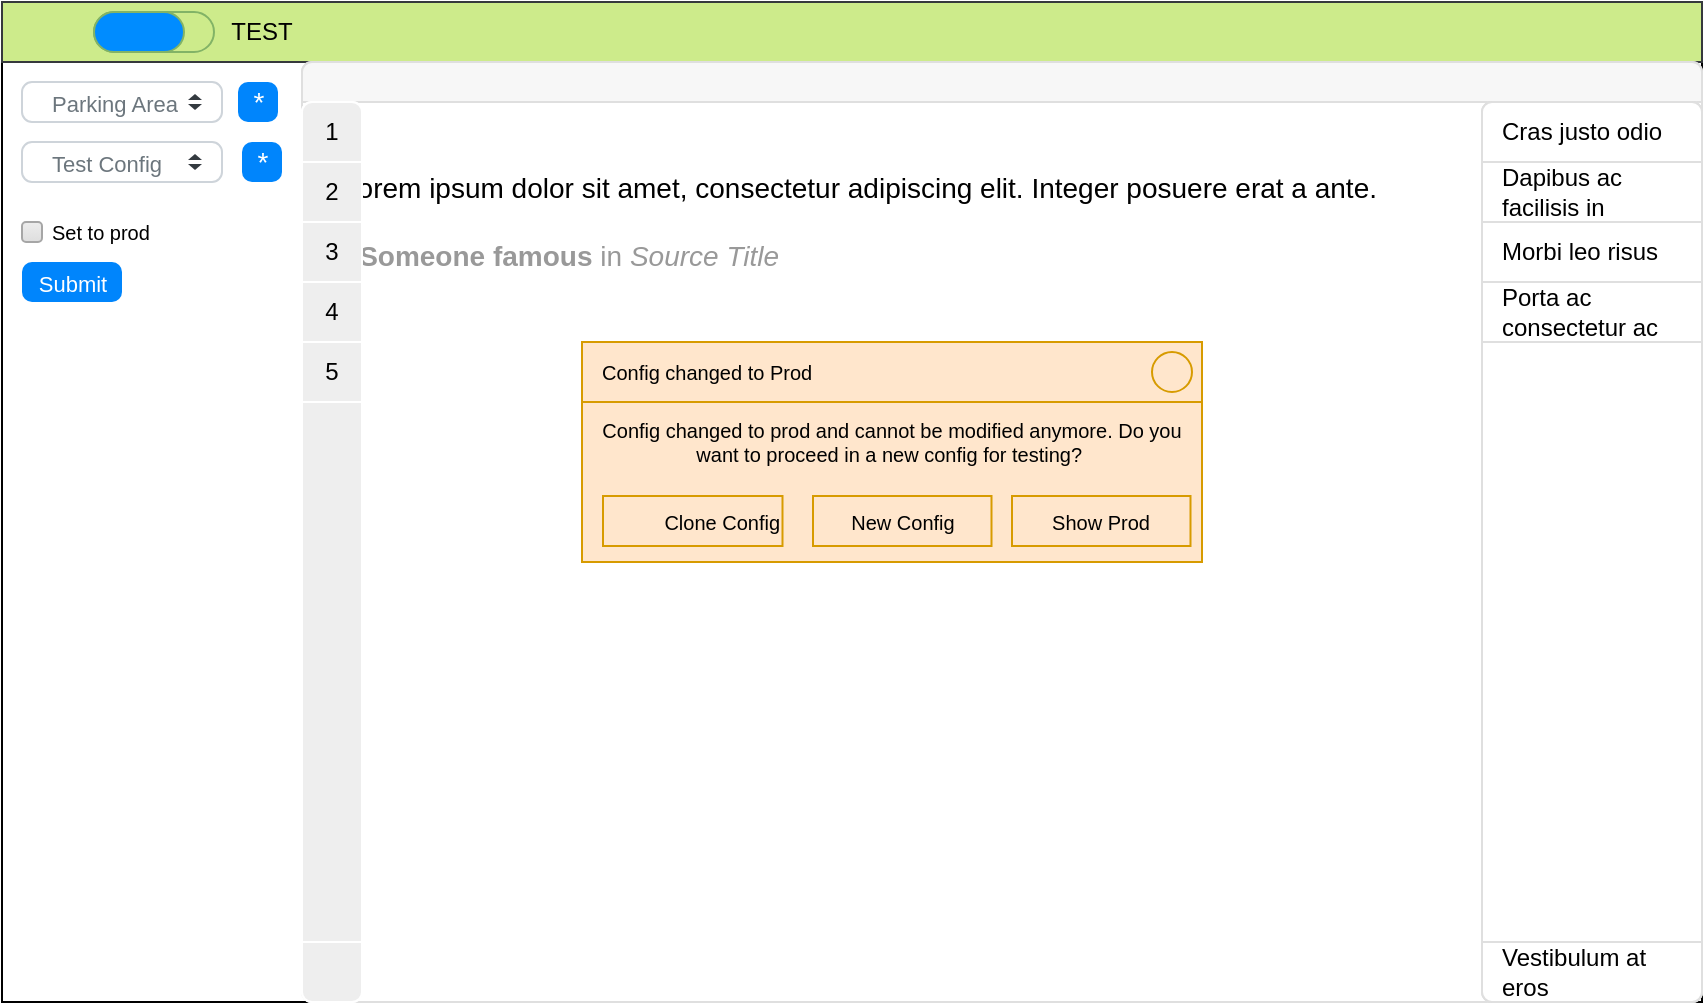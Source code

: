 <mxfile pages="4">
    <diagram name="Seite-1" id="6Fpc--FPsNFPoDzu7f7K">
        <mxGraphModel dx="1482" dy="676" grid="1" gridSize="10" guides="1" tooltips="1" connect="1" arrows="1" fold="1" page="1" pageScale="1" pageWidth="850" pageHeight="1100" math="0" shadow="0">
            <root>
                <mxCell id="0"/>
                <mxCell id="1" style="locked=1;" parent="0"/>
                <mxCell id="S5Bi1np_sZsKetwt9-qd-5" value="" style="rounded=0;whiteSpace=wrap;html=1;" parent="1" vertex="1">
                    <mxGeometry width="850" height="500" as="geometry"/>
                </mxCell>
                <mxCell id="S5Bi1np_sZsKetwt9-qd-19" value="Unbenannte Ebene" style="locked=1;" parent="0"/>
                <mxCell id="S5Bi1np_sZsKetwt9-qd-6" value="SideMenus" parent="0"/>
                <mxCell id="S5Bi1np_sZsKetwt9-qd-7" value="" style="rounded=0;whiteSpace=wrap;html=1;fillColor=#cdeb8b;strokeColor=#36393d;" parent="S5Bi1np_sZsKetwt9-qd-6" vertex="1">
                    <mxGeometry width="850" height="30" as="geometry"/>
                </mxCell>
                <mxCell id="S5Bi1np_sZsKetwt9-qd-8" value="" style="shape=image;html=1;verticalAlign=top;verticalLabelPosition=bottom;labelBackgroundColor=#ffffff;imageAspect=0;aspect=fixed;image=https://cdn4.iconfinder.com/data/icons/evil-icons-user-interface/64/menu-128.png" parent="S5Bi1np_sZsKetwt9-qd-6" vertex="1">
                    <mxGeometry x="1" width="30" height="30" as="geometry"/>
                </mxCell>
                <mxCell id="S5Bi1np_sZsKetwt9-qd-16" value="" style="html=1;shadow=0;dashed=0;shape=mxgraph.bootstrap.rrect;rSize=5;strokeColor=#DFDFDF;html=1;whiteSpace=wrap;fillColor=#FFFFFF;fontColor=#000000;" parent="S5Bi1np_sZsKetwt9-qd-6" vertex="1">
                    <mxGeometry x="150" y="30" width="700" height="470" as="geometry"/>
                </mxCell>
                <mxCell id="S5Bi1np_sZsKetwt9-qd-17" value="" style="html=1;shadow=0;dashed=0;shape=mxgraph.bootstrap.topButton;strokeColor=inherit;fillColor=#F7F7F7;rSize=5;perimeter=none;whiteSpace=wrap;resizeWidth=1;align=left;spacing=20;fontSize=14;" parent="S5Bi1np_sZsKetwt9-qd-16" vertex="1">
                    <mxGeometry width="700" height="20" relative="1" as="geometry"/>
                </mxCell>
                <mxCell id="S5Bi1np_sZsKetwt9-qd-18" value="Lorem ipsum dolor sit amet, consectetur adipiscing elit. Integer posuere erat a ante.&lt;font style=&quot;font-size: 14px&quot; color=&quot;#999999&quot;&gt;&lt;br&gt;&lt;br&gt;- &lt;b&gt;Someone famous&lt;/b&gt; in &lt;i&gt;Source Title&lt;/i&gt;&lt;/font&gt;" style="perimeter=none;html=1;whiteSpace=wrap;fillColor=none;strokeColor=none;resizeWidth=1;verticalAlign=top;align=left;spacing=20;spacingTop=-10;fontSize=14;" parent="S5Bi1np_sZsKetwt9-qd-16" vertex="1">
                    <mxGeometry width="700" height="80" relative="1" as="geometry">
                        <mxPoint y="40" as="offset"/>
                    </mxGeometry>
                </mxCell>
                <mxCell id="S5Bi1np_sZsKetwt9-qd-26" value="" style="html=1;shadow=0;dashed=0;shape=mxgraph.bootstrap.rrect;rSize=5;strokeColor=#FFFFFF;html=1;whiteSpace=wrap;fillColor=#eeeeee;sketch=0;" parent="S5Bi1np_sZsKetwt9-qd-16" vertex="1">
                    <mxGeometry y="20" width="30" height="450" as="geometry"/>
                </mxCell>
                <mxCell id="S5Bi1np_sZsKetwt9-qd-27" value="1" style="strokeColor=inherit;fillColor=inherit;gradientColor=inherit;fontColor=inherit;html=1;shadow=0;dashed=0;shape=mxgraph.bootstrap.topButton;rSize=5;perimeter=none;whiteSpace=wrap;resizeWidth=1;sketch=0;" parent="S5Bi1np_sZsKetwt9-qd-26" vertex="1">
                    <mxGeometry width="30" height="30" relative="1" as="geometry"/>
                </mxCell>
                <mxCell id="S5Bi1np_sZsKetwt9-qd-28" value="2" style="strokeColor=inherit;fillColor=inherit;gradientColor=inherit;fontColor=inherit;html=1;shadow=0;dashed=0;perimeter=none;whiteSpace=wrap;resizeWidth=1;sketch=0;" parent="S5Bi1np_sZsKetwt9-qd-26" vertex="1">
                    <mxGeometry width="30" height="30" relative="1" as="geometry">
                        <mxPoint y="30" as="offset"/>
                    </mxGeometry>
                </mxCell>
                <mxCell id="S5Bi1np_sZsKetwt9-qd-29" value="3" style="strokeColor=inherit;fillColor=inherit;gradientColor=inherit;fontColor=inherit;html=1;shadow=0;dashed=0;perimeter=none;whiteSpace=wrap;resizeWidth=1;sketch=0;" parent="S5Bi1np_sZsKetwt9-qd-26" vertex="1">
                    <mxGeometry width="30" height="30" relative="1" as="geometry">
                        <mxPoint y="60" as="offset"/>
                    </mxGeometry>
                </mxCell>
                <mxCell id="S5Bi1np_sZsKetwt9-qd-30" value="4" style="strokeColor=inherit;fillColor=inherit;gradientColor=inherit;fontColor=inherit;html=1;shadow=0;dashed=0;perimeter=none;whiteSpace=wrap;resizeWidth=1;sketch=0;" parent="S5Bi1np_sZsKetwt9-qd-26" vertex="1">
                    <mxGeometry width="30" height="30" relative="1" as="geometry">
                        <mxPoint y="90" as="offset"/>
                    </mxGeometry>
                </mxCell>
                <mxCell id="S5Bi1np_sZsKetwt9-qd-31" value="5" style="strokeColor=inherit;fillColor=inherit;gradientColor=inherit;fontColor=inherit;html=1;shadow=0;dashed=0;perimeter=none;whiteSpace=wrap;resizeWidth=1;sketch=0;" parent="S5Bi1np_sZsKetwt9-qd-26" vertex="1">
                    <mxGeometry width="30" height="30" relative="1" as="geometry">
                        <mxPoint y="120" as="offset"/>
                    </mxGeometry>
                </mxCell>
                <mxCell id="S5Bi1np_sZsKetwt9-qd-32" value="" style="strokeColor=inherit;fillColor=inherit;gradientColor=inherit;fontColor=inherit;html=1;shadow=0;dashed=0;shape=mxgraph.bootstrap.bottomButton;rSize=5;perimeter=none;whiteSpace=wrap;resizeWidth=1;resizeHeight=0;sketch=0;" parent="S5Bi1np_sZsKetwt9-qd-26" vertex="1">
                    <mxGeometry y="1" width="30" height="30" relative="1" as="geometry">
                        <mxPoint y="-30" as="offset"/>
                    </mxGeometry>
                </mxCell>
                <mxCell id="S5Bi1np_sZsKetwt9-qd-69" value="Config changed to prod and cannot be modified anymore. Do you want to proceed in a new config for testing?&amp;nbsp;" style="strokeWidth=1;shadow=0;dashed=0;align=center;html=1;shape=mxgraph.mockup.containers.rrect;rSize=0;strokeColor=#d79b00;fontSize=10;verticalAlign=top;whiteSpace=wrap;fillColor=#ffe6cc;spacingTop=32;" parent="S5Bi1np_sZsKetwt9-qd-16" vertex="1">
                    <mxGeometry x="140" y="140" width="310" height="110" as="geometry"/>
                </mxCell>
                <mxCell id="S5Bi1np_sZsKetwt9-qd-70" value="Config changed to Prod" style="strokeWidth=1;shadow=0;dashed=0;align=center;html=1;shape=mxgraph.mockup.containers.rrect;rSize=0;fontSize=10;strokeColor=#d79b00;align=left;spacingLeft=8;fillColor=#ffe6cc;resizeWidth=1;whiteSpace=wrap;" parent="S5Bi1np_sZsKetwt9-qd-69" vertex="1">
                    <mxGeometry width="310" height="30" relative="1" as="geometry">
                        <mxPoint as="offset"/>
                    </mxGeometry>
                </mxCell>
                <mxCell id="S5Bi1np_sZsKetwt9-qd-71" value="" style="shape=ellipse;strokeColor=#d79b00;resizable=0;fillColor=#ffe6cc;html=1;fontSize=10;" parent="S5Bi1np_sZsKetwt9-qd-70" vertex="1">
                    <mxGeometry x="1" y="0.5" width="20" height="20" relative="1" as="geometry">
                        <mxPoint x="-25" y="-10" as="offset"/>
                    </mxGeometry>
                </mxCell>
                <mxCell id="S5Bi1np_sZsKetwt9-qd-72" value="Clone Config" style="strokeWidth=1;shadow=0;dashed=0;align=right;html=1;shape=mxgraph.mockup.containers.rrect;rSize=0;fontSize=10;strokeColor=#d79b00;whiteSpace=wrap;fillColor=#ffe6cc;" parent="S5Bi1np_sZsKetwt9-qd-69" vertex="1">
                    <mxGeometry x="0.25" y="1" width="89.75" height="25" relative="1" as="geometry">
                        <mxPoint x="-67" y="-33" as="offset"/>
                    </mxGeometry>
                </mxCell>
                <mxCell id="S5Bi1np_sZsKetwt9-qd-73" value="New Config" style="strokeWidth=1;shadow=0;dashed=0;align=center;html=1;shape=mxgraph.mockup.containers.rrect;rSize=0;fontSize=10;strokeColor=#d79b00;whiteSpace=wrap;fillColor=#ffe6cc;" parent="S5Bi1np_sZsKetwt9-qd-69" vertex="1">
                    <mxGeometry x="0.75" y="1" width="89.25" height="25" relative="1" as="geometry">
                        <mxPoint x="-117" y="-33" as="offset"/>
                    </mxGeometry>
                </mxCell>
                <mxCell id="S5Bi1np_sZsKetwt9-qd-75" value="" style="shape=image;html=1;verticalAlign=top;verticalLabelPosition=bottom;labelBackgroundColor=#ffffff;imageAspect=0;aspect=fixed;image=https://cdn2.iconfinder.com/data/icons/gnomeicontheme/24x24/stock/document/stock_preview-two-pages.png;fontSize=10;fillColor=#ffe6cc;strokeColor=#d79b00;" parent="S5Bi1np_sZsKetwt9-qd-69" vertex="1">
                    <mxGeometry x="15" y="86.429" width="15.429" height="15.429" as="geometry"/>
                </mxCell>
                <mxCell id="S5Bi1np_sZsKetwt9-qd-78" value="Show Prod" style="strokeWidth=1;shadow=0;dashed=0;align=center;html=1;shape=mxgraph.mockup.containers.rrect;rSize=0;fontSize=10;strokeColor=#d79b00;whiteSpace=wrap;fillColor=#ffe6cc;" parent="S5Bi1np_sZsKetwt9-qd-16" vertex="1">
                    <mxGeometry x="355" y="217" width="89.25" height="25" as="geometry"/>
                </mxCell>
                <mxCell id="S5Bi1np_sZsKetwt9-qd-20" value="" style="html=1;shadow=0;dashed=0;shape=mxgraph.bootstrap.rrect;rSize=5;strokeColor=#DFDFDF;html=1;whiteSpace=wrap;fillColor=#FFFFFF;fontColor=#000000;" parent="S5Bi1np_sZsKetwt9-qd-6" vertex="1">
                    <mxGeometry x="740" y="50" width="110" height="450" as="geometry"/>
                </mxCell>
                <mxCell id="S5Bi1np_sZsKetwt9-qd-21" value="Cras justo odio" style="strokeColor=inherit;fillColor=inherit;gradientColor=inherit;fontColor=inherit;html=1;shadow=0;dashed=0;shape=mxgraph.bootstrap.topButton;rSize=5;perimeter=none;whiteSpace=wrap;resizeWidth=1;align=left;spacing=10;" parent="S5Bi1np_sZsKetwt9-qd-20" vertex="1">
                    <mxGeometry width="110.0" height="30" relative="1" as="geometry"/>
                </mxCell>
                <mxCell id="S5Bi1np_sZsKetwt9-qd-22" value="Dapibus ac facilisis in" style="strokeColor=inherit;fillColor=inherit;gradientColor=inherit;fontColor=inherit;html=1;shadow=0;dashed=0;perimeter=none;whiteSpace=wrap;resizeWidth=1;align=left;spacing=10;" parent="S5Bi1np_sZsKetwt9-qd-20" vertex="1">
                    <mxGeometry width="110.0" height="30" relative="1" as="geometry">
                        <mxPoint y="30" as="offset"/>
                    </mxGeometry>
                </mxCell>
                <mxCell id="S5Bi1np_sZsKetwt9-qd-23" value="Morbi leo risus" style="strokeColor=inherit;fillColor=inherit;gradientColor=inherit;fontColor=inherit;html=1;shadow=0;dashed=0;perimeter=none;whiteSpace=wrap;resizeWidth=1;align=left;spacing=10;" parent="S5Bi1np_sZsKetwt9-qd-20" vertex="1">
                    <mxGeometry width="110.0" height="30" relative="1" as="geometry">
                        <mxPoint y="60" as="offset"/>
                    </mxGeometry>
                </mxCell>
                <mxCell id="S5Bi1np_sZsKetwt9-qd-24" value="Porta ac consectetur ac" style="strokeColor=inherit;fillColor=inherit;gradientColor=inherit;fontColor=inherit;html=1;shadow=0;dashed=0;perimeter=none;whiteSpace=wrap;resizeWidth=1;align=left;spacing=10;" parent="S5Bi1np_sZsKetwt9-qd-20" vertex="1">
                    <mxGeometry width="110.0" height="30" relative="1" as="geometry">
                        <mxPoint y="90" as="offset"/>
                    </mxGeometry>
                </mxCell>
                <mxCell id="S5Bi1np_sZsKetwt9-qd-25" value="Vestibulum at eros" style="strokeColor=inherit;fillColor=inherit;gradientColor=inherit;fontColor=inherit;html=1;shadow=0;dashed=0;shape=mxgraph.bootstrap.bottomButton;rSize=5;perimeter=none;whiteSpace=wrap;resizeWidth=1;resizeHeight=0;align=left;spacing=10;" parent="S5Bi1np_sZsKetwt9-qd-20" vertex="1">
                    <mxGeometry y="1" width="110.0" height="30" relative="1" as="geometry">
                        <mxPoint y="-30" as="offset"/>
                    </mxGeometry>
                </mxCell>
                <mxCell id="S5Bi1np_sZsKetwt9-qd-33" value="&lt;font style=&quot;font-size: 11px;&quot;&gt;Parking Area&lt;/font&gt;" style="html=1;shadow=0;dashed=0;shape=mxgraph.bootstrap.rrect;rSize=5;fillColor=#ffffff;strokeColor=#CED4DA;align=left;spacing=15;fontSize=14;fontColor=#6C767D;" parent="S5Bi1np_sZsKetwt9-qd-6" vertex="1">
                    <mxGeometry x="10" y="40" width="100" height="20" as="geometry"/>
                </mxCell>
                <mxCell id="S5Bi1np_sZsKetwt9-qd-34" value="" style="shape=triangle;direction=south;fillColor=#343A40;strokeColor=none;perimeter=none;" parent="S5Bi1np_sZsKetwt9-qd-33" vertex="1">
                    <mxGeometry x="1" y="0.5" width="7" height="3" relative="1" as="geometry">
                        <mxPoint x="-17" y="1" as="offset"/>
                    </mxGeometry>
                </mxCell>
                <mxCell id="S5Bi1np_sZsKetwt9-qd-35" value="" style="shape=triangle;direction=north;fillColor=#343A40;strokeColor=none;perimeter=none;" parent="S5Bi1np_sZsKetwt9-qd-33" vertex="1">
                    <mxGeometry x="1" y="0.5" width="7" height="3" relative="1" as="geometry">
                        <mxPoint x="-17" y="-4" as="offset"/>
                    </mxGeometry>
                </mxCell>
                <mxCell id="S5Bi1np_sZsKetwt9-qd-37" value="&lt;font style=&quot;font-size: 11px;&quot;&gt;Test Config&lt;/font&gt;" style="html=1;shadow=0;dashed=0;shape=mxgraph.bootstrap.rrect;rSize=5;fillColor=#ffffff;strokeColor=#CED4DA;align=left;spacing=15;fontSize=14;fontColor=#6C767D;" parent="S5Bi1np_sZsKetwt9-qd-6" vertex="1">
                    <mxGeometry x="10" y="70" width="100" height="20" as="geometry"/>
                </mxCell>
                <mxCell id="S5Bi1np_sZsKetwt9-qd-38" value="" style="shape=triangle;direction=south;fillColor=#343A40;strokeColor=none;perimeter=none;" parent="S5Bi1np_sZsKetwt9-qd-37" vertex="1">
                    <mxGeometry x="1" y="0.5" width="7" height="3" relative="1" as="geometry">
                        <mxPoint x="-17" y="1" as="offset"/>
                    </mxGeometry>
                </mxCell>
                <mxCell id="S5Bi1np_sZsKetwt9-qd-39" value="" style="shape=triangle;direction=north;fillColor=#343A40;strokeColor=none;perimeter=none;" parent="S5Bi1np_sZsKetwt9-qd-37" vertex="1">
                    <mxGeometry x="1" y="0.5" width="7" height="3" relative="1" as="geometry">
                        <mxPoint x="-17" y="-4" as="offset"/>
                    </mxGeometry>
                </mxCell>
                <mxCell id="S5Bi1np_sZsKetwt9-qd-47" value="&lt;font style=&quot;font-size: 10px;&quot;&gt;Set to prod&lt;/font&gt;" style="html=1;shadow=0;dashed=0;shape=mxgraph.bootstrap.checkbox2;labelPosition=right;verticalLabelPosition=middle;align=left;verticalAlign=middle;gradientColor=#DEDEDE;fillColor=#EDEDED;strokeColor=#A6A6A6;checked=0;spacing=5;checkedFill=#0085FC;checkedStroke=#ffffff;" parent="S5Bi1np_sZsKetwt9-qd-6" vertex="1">
                    <mxGeometry x="10" y="110" width="10" height="10" as="geometry"/>
                </mxCell>
                <mxCell id="S5Bi1np_sZsKetwt9-qd-48" value="&lt;font style=&quot;font-size: 11px;&quot;&gt;Submit&lt;/font&gt;" style="html=1;shadow=0;dashed=0;shape=mxgraph.bootstrap.rrect;rSize=5;fillColor=#0085FC;strokeColor=none;align=center;spacing=15;fontSize=14;fontColor=#ffffff;sketch=0;" parent="S5Bi1np_sZsKetwt9-qd-6" vertex="1">
                    <mxGeometry x="10" y="130" width="50" height="20" as="geometry"/>
                </mxCell>
                <mxCell id="S5Bi1np_sZsKetwt9-qd-76" value="" style="strokeWidth=1;shadow=0;dashed=0;align=center;html=1;shape=mxgraph.mockup.buttons.onOffButton;strokeColor=#82b366;buttonState=on;fillColor2=#008cff;fontSize=17;mainText=;spacingRight=40;fontStyle=1;whiteSpace=wrap;fillColor=none;" parent="S5Bi1np_sZsKetwt9-qd-6" vertex="1">
                    <mxGeometry x="46" y="5" width="60" height="20" as="geometry"/>
                </mxCell>
                <mxCell id="S5Bi1np_sZsKetwt9-qd-77" value="TEST" style="text;html=1;strokeColor=none;fillColor=none;align=center;verticalAlign=middle;whiteSpace=wrap;rounded=0;" parent="S5Bi1np_sZsKetwt9-qd-6" vertex="1">
                    <mxGeometry x="100" width="60" height="30" as="geometry"/>
                </mxCell>
                <mxCell id="JCPMznIbHvo1gAMHecG_-2" value="*" style="html=1;shadow=0;dashed=0;shape=mxgraph.bootstrap.rrect;rSize=5;fillColor=#0085FC;strokeColor=none;align=center;spacing=15;fontSize=14;fontColor=#ffffff;sketch=0;" parent="S5Bi1np_sZsKetwt9-qd-6" vertex="1">
                    <mxGeometry x="118" y="40" width="20" height="20" as="geometry"/>
                </mxCell>
                <mxCell id="JCPMznIbHvo1gAMHecG_-1" value="*" style="html=1;shadow=0;dashed=0;shape=mxgraph.bootstrap.rrect;rSize=5;fillColor=#0085FC;strokeColor=none;align=center;spacing=15;fontSize=14;fontColor=#ffffff;sketch=0;" parent="S5Bi1np_sZsKetwt9-qd-6" vertex="1">
                    <mxGeometry x="120" y="70" width="20" height="20" as="geometry"/>
                </mxCell>
            </root>
        </mxGraphModel>
    </diagram>
    <diagram name="Kopie von Seite-1" id="bbZuXRystfU3WEpSVQUZ">
        <mxGraphModel dx="1482" dy="676" grid="1" gridSize="10" guides="1" tooltips="1" connect="1" arrows="1" fold="1" page="1" pageScale="1" pageWidth="850" pageHeight="1100" math="0" shadow="0">
            <root>
                <mxCell id="Rc9lnGTdnskDCrMUXv3a-0"/>
                <mxCell id="Rc9lnGTdnskDCrMUXv3a-1" style="locked=1;" parent="Rc9lnGTdnskDCrMUXv3a-0"/>
                <mxCell id="Rc9lnGTdnskDCrMUXv3a-2" value="" style="rounded=0;whiteSpace=wrap;html=1;" parent="Rc9lnGTdnskDCrMUXv3a-1" vertex="1">
                    <mxGeometry width="850" height="500" as="geometry"/>
                </mxCell>
                <mxCell id="Rc9lnGTdnskDCrMUXv3a-3" value="Unbenannte Ebene" style="locked=1;" parent="Rc9lnGTdnskDCrMUXv3a-0"/>
                <mxCell id="Rc9lnGTdnskDCrMUXv3a-4" value="SideMenus" parent="Rc9lnGTdnskDCrMUXv3a-0"/>
                <mxCell id="Rc9lnGTdnskDCrMUXv3a-5" value="" style="rounded=0;whiteSpace=wrap;html=1;fillColor=#f8cecc;strokeColor=#b85450;" parent="Rc9lnGTdnskDCrMUXv3a-4" vertex="1">
                    <mxGeometry width="850" height="30" as="geometry"/>
                </mxCell>
                <mxCell id="Rc9lnGTdnskDCrMUXv3a-6" value="" style="shape=image;html=1;verticalAlign=top;verticalLabelPosition=bottom;labelBackgroundColor=#ffffff;imageAspect=0;aspect=fixed;image=https://cdn4.iconfinder.com/data/icons/evil-icons-user-interface/64/menu-128.png" parent="Rc9lnGTdnskDCrMUXv3a-4" vertex="1">
                    <mxGeometry x="1" width="30" height="30" as="geometry"/>
                </mxCell>
                <mxCell id="Rc9lnGTdnskDCrMUXv3a-7" value="" style="html=1;shadow=0;dashed=0;shape=mxgraph.bootstrap.rrect;rSize=5;strokeColor=#DFDFDF;html=1;whiteSpace=wrap;fillColor=#FFFFFF;fontColor=#000000;" parent="Rc9lnGTdnskDCrMUXv3a-4" vertex="1">
                    <mxGeometry x="150" y="30" width="700" height="470" as="geometry"/>
                </mxCell>
                <mxCell id="Rc9lnGTdnskDCrMUXv3a-8" value="" style="html=1;shadow=0;dashed=0;shape=mxgraph.bootstrap.topButton;strokeColor=inherit;fillColor=#F7F7F7;rSize=5;perimeter=none;whiteSpace=wrap;resizeWidth=1;align=left;spacing=20;fontSize=14;" parent="Rc9lnGTdnskDCrMUXv3a-7" vertex="1">
                    <mxGeometry width="700" height="20" relative="1" as="geometry"/>
                </mxCell>
                <mxCell id="Rc9lnGTdnskDCrMUXv3a-9" value="Lorem ipsum dolor sit amet, consectetur adipiscing elit. Integer posuere erat a ante.&lt;font style=&quot;font-size: 14px&quot; color=&quot;#999999&quot;&gt;&lt;br&gt;&lt;br&gt;- &lt;b&gt;Someone famous&lt;/b&gt; in &lt;i&gt;Source Title&lt;/i&gt;&lt;/font&gt;" style="perimeter=none;html=1;whiteSpace=wrap;fillColor=none;strokeColor=none;resizeWidth=1;verticalAlign=top;align=left;spacing=20;spacingTop=-10;fontSize=14;" parent="Rc9lnGTdnskDCrMUXv3a-7" vertex="1">
                    <mxGeometry width="700" height="80" relative="1" as="geometry">
                        <mxPoint y="40" as="offset"/>
                    </mxGeometry>
                </mxCell>
                <mxCell id="Rc9lnGTdnskDCrMUXv3a-10" value="" style="html=1;shadow=0;dashed=0;shape=mxgraph.bootstrap.rrect;rSize=5;strokeColor=#FFFFFF;html=1;whiteSpace=wrap;fillColor=#eeeeee;sketch=0;" parent="Rc9lnGTdnskDCrMUXv3a-7" vertex="1">
                    <mxGeometry y="20" width="30" height="450" as="geometry"/>
                </mxCell>
                <mxCell id="Rc9lnGTdnskDCrMUXv3a-11" value="1" style="strokeColor=inherit;fillColor=inherit;gradientColor=inherit;fontColor=inherit;html=1;shadow=0;dashed=0;shape=mxgraph.bootstrap.topButton;rSize=5;perimeter=none;whiteSpace=wrap;resizeWidth=1;sketch=0;" parent="Rc9lnGTdnskDCrMUXv3a-10" vertex="1">
                    <mxGeometry width="30" height="30" relative="1" as="geometry"/>
                </mxCell>
                <mxCell id="Rc9lnGTdnskDCrMUXv3a-12" value="2" style="strokeColor=inherit;fillColor=inherit;gradientColor=inherit;fontColor=inherit;html=1;shadow=0;dashed=0;perimeter=none;whiteSpace=wrap;resizeWidth=1;sketch=0;" parent="Rc9lnGTdnskDCrMUXv3a-10" vertex="1">
                    <mxGeometry width="30" height="30" relative="1" as="geometry">
                        <mxPoint y="30" as="offset"/>
                    </mxGeometry>
                </mxCell>
                <mxCell id="Rc9lnGTdnskDCrMUXv3a-13" value="3" style="strokeColor=inherit;fillColor=inherit;gradientColor=inherit;fontColor=inherit;html=1;shadow=0;dashed=0;perimeter=none;whiteSpace=wrap;resizeWidth=1;sketch=0;" parent="Rc9lnGTdnskDCrMUXv3a-10" vertex="1">
                    <mxGeometry width="30" height="30" relative="1" as="geometry">
                        <mxPoint y="60" as="offset"/>
                    </mxGeometry>
                </mxCell>
                <mxCell id="Rc9lnGTdnskDCrMUXv3a-14" value="4" style="strokeColor=inherit;fillColor=inherit;gradientColor=inherit;fontColor=inherit;html=1;shadow=0;dashed=0;perimeter=none;whiteSpace=wrap;resizeWidth=1;sketch=0;" parent="Rc9lnGTdnskDCrMUXv3a-10" vertex="1">
                    <mxGeometry width="30" height="30" relative="1" as="geometry">
                        <mxPoint y="90" as="offset"/>
                    </mxGeometry>
                </mxCell>
                <mxCell id="Rc9lnGTdnskDCrMUXv3a-15" value="5" style="strokeColor=inherit;fillColor=inherit;gradientColor=inherit;fontColor=inherit;html=1;shadow=0;dashed=0;perimeter=none;whiteSpace=wrap;resizeWidth=1;sketch=0;" parent="Rc9lnGTdnskDCrMUXv3a-10" vertex="1">
                    <mxGeometry width="30" height="30" relative="1" as="geometry">
                        <mxPoint y="120" as="offset"/>
                    </mxGeometry>
                </mxCell>
                <mxCell id="Rc9lnGTdnskDCrMUXv3a-16" value="" style="strokeColor=inherit;fillColor=inherit;gradientColor=inherit;fontColor=inherit;html=1;shadow=0;dashed=0;shape=mxgraph.bootstrap.bottomButton;rSize=5;perimeter=none;whiteSpace=wrap;resizeWidth=1;resizeHeight=0;sketch=0;" parent="Rc9lnGTdnskDCrMUXv3a-10" vertex="1">
                    <mxGeometry y="1" width="30" height="30" relative="1" as="geometry">
                        <mxPoint y="-30" as="offset"/>
                    </mxGeometry>
                </mxCell>
                <mxCell id="Rc9lnGTdnskDCrMUXv3a-17" value="To create a new Prod Config, first create Test Configuration and set it to prod if you finished your work." style="strokeWidth=1;shadow=0;dashed=0;align=center;html=1;shape=mxgraph.mockup.containers.rrect;rSize=0;strokeColor=#d79b00;fontSize=10;verticalAlign=top;whiteSpace=wrap;fillColor=#ffe6cc;spacingTop=32;" parent="Rc9lnGTdnskDCrMUXv3a-7" vertex="1">
                    <mxGeometry x="140" y="140" width="310" height="110" as="geometry"/>
                </mxCell>
                <mxCell id="Rc9lnGTdnskDCrMUXv3a-18" value="New Test Config" style="strokeWidth=1;shadow=0;dashed=0;align=center;html=1;shape=mxgraph.mockup.containers.rrect;rSize=0;fontSize=10;strokeColor=#d79b00;align=left;spacingLeft=8;fillColor=#ffe6cc;resizeWidth=1;whiteSpace=wrap;" parent="Rc9lnGTdnskDCrMUXv3a-17" vertex="1">
                    <mxGeometry width="310" height="30" relative="1" as="geometry">
                        <mxPoint as="offset"/>
                    </mxGeometry>
                </mxCell>
                <mxCell id="Rc9lnGTdnskDCrMUXv3a-19" value="" style="shape=ellipse;strokeColor=#d79b00;resizable=0;fillColor=#ffe6cc;html=1;fontSize=10;" parent="Rc9lnGTdnskDCrMUXv3a-18" vertex="1">
                    <mxGeometry x="1" y="0.5" width="20" height="20" relative="1" as="geometry">
                        <mxPoint x="-25" y="-10" as="offset"/>
                    </mxGeometry>
                </mxCell>
                <mxCell id="Rc9lnGTdnskDCrMUXv3a-20" value="Clone Config" style="strokeWidth=1;shadow=0;dashed=0;align=right;html=1;shape=mxgraph.mockup.containers.rrect;rSize=0;fontSize=10;strokeColor=#d79b00;whiteSpace=wrap;fillColor=#ffe6cc;" parent="Rc9lnGTdnskDCrMUXv3a-17" vertex="1">
                    <mxGeometry x="0.25" y="1" width="89.75" height="25" relative="1" as="geometry">
                        <mxPoint x="-67" y="-33" as="offset"/>
                    </mxGeometry>
                </mxCell>
                <mxCell id="Rc9lnGTdnskDCrMUXv3a-21" value="New Config" style="strokeWidth=1;shadow=0;dashed=0;align=center;html=1;shape=mxgraph.mockup.containers.rrect;rSize=0;fontSize=10;strokeColor=#d79b00;whiteSpace=wrap;fillColor=#ffe6cc;" parent="Rc9lnGTdnskDCrMUXv3a-17" vertex="1">
                    <mxGeometry x="0.75" y="1" width="89.25" height="25" relative="1" as="geometry">
                        <mxPoint x="-117" y="-33" as="offset"/>
                    </mxGeometry>
                </mxCell>
                <mxCell id="Rc9lnGTdnskDCrMUXv3a-22" value="" style="shape=image;html=1;verticalAlign=top;verticalLabelPosition=bottom;labelBackgroundColor=#ffffff;imageAspect=0;aspect=fixed;image=https://cdn2.iconfinder.com/data/icons/gnomeicontheme/24x24/stock/document/stock_preview-two-pages.png;fontSize=10;fillColor=#ffe6cc;strokeColor=#d79b00;" parent="Rc9lnGTdnskDCrMUXv3a-17" vertex="1">
                    <mxGeometry x="15" y="86.429" width="15.429" height="15.429" as="geometry"/>
                </mxCell>
                <mxCell id="Rc9lnGTdnskDCrMUXv3a-23" value="Cancel" style="strokeWidth=1;shadow=0;dashed=0;align=center;html=1;shape=mxgraph.mockup.containers.rrect;rSize=0;fontSize=10;strokeColor=#d79b00;whiteSpace=wrap;fillColor=#ffe6cc;" parent="Rc9lnGTdnskDCrMUXv3a-7" vertex="1">
                    <mxGeometry x="355" y="217" width="89.25" height="25" as="geometry"/>
                </mxCell>
                <mxCell id="Rc9lnGTdnskDCrMUXv3a-24" value="" style="html=1;shadow=0;dashed=0;shape=mxgraph.bootstrap.rrect;rSize=5;strokeColor=#DFDFDF;html=1;whiteSpace=wrap;fillColor=#FFFFFF;fontColor=#000000;" parent="Rc9lnGTdnskDCrMUXv3a-4" vertex="1">
                    <mxGeometry x="740" y="50" width="110" height="450" as="geometry"/>
                </mxCell>
                <mxCell id="Rc9lnGTdnskDCrMUXv3a-25" value="Cras justo odio" style="strokeColor=inherit;fillColor=inherit;gradientColor=inherit;fontColor=inherit;html=1;shadow=0;dashed=0;shape=mxgraph.bootstrap.topButton;rSize=5;perimeter=none;whiteSpace=wrap;resizeWidth=1;align=left;spacing=10;" parent="Rc9lnGTdnskDCrMUXv3a-24" vertex="1">
                    <mxGeometry width="110.0" height="30" relative="1" as="geometry"/>
                </mxCell>
                <mxCell id="Rc9lnGTdnskDCrMUXv3a-26" value="Dapibus ac facilisis in" style="strokeColor=inherit;fillColor=inherit;gradientColor=inherit;fontColor=inherit;html=1;shadow=0;dashed=0;perimeter=none;whiteSpace=wrap;resizeWidth=1;align=left;spacing=10;" parent="Rc9lnGTdnskDCrMUXv3a-24" vertex="1">
                    <mxGeometry width="110.0" height="30" relative="1" as="geometry">
                        <mxPoint y="30" as="offset"/>
                    </mxGeometry>
                </mxCell>
                <mxCell id="Rc9lnGTdnskDCrMUXv3a-27" value="Morbi leo risus" style="strokeColor=inherit;fillColor=inherit;gradientColor=inherit;fontColor=inherit;html=1;shadow=0;dashed=0;perimeter=none;whiteSpace=wrap;resizeWidth=1;align=left;spacing=10;" parent="Rc9lnGTdnskDCrMUXv3a-24" vertex="1">
                    <mxGeometry width="110.0" height="30" relative="1" as="geometry">
                        <mxPoint y="60" as="offset"/>
                    </mxGeometry>
                </mxCell>
                <mxCell id="Rc9lnGTdnskDCrMUXv3a-28" value="Porta ac consectetur ac" style="strokeColor=inherit;fillColor=inherit;gradientColor=inherit;fontColor=inherit;html=1;shadow=0;dashed=0;perimeter=none;whiteSpace=wrap;resizeWidth=1;align=left;spacing=10;" parent="Rc9lnGTdnskDCrMUXv3a-24" vertex="1">
                    <mxGeometry width="110.0" height="30" relative="1" as="geometry">
                        <mxPoint y="90" as="offset"/>
                    </mxGeometry>
                </mxCell>
                <mxCell id="Rc9lnGTdnskDCrMUXv3a-29" value="Vestibulum at eros" style="strokeColor=inherit;fillColor=inherit;gradientColor=inherit;fontColor=inherit;html=1;shadow=0;dashed=0;shape=mxgraph.bootstrap.bottomButton;rSize=5;perimeter=none;whiteSpace=wrap;resizeWidth=1;resizeHeight=0;align=left;spacing=10;" parent="Rc9lnGTdnskDCrMUXv3a-24" vertex="1">
                    <mxGeometry y="1" width="110.0" height="30" relative="1" as="geometry">
                        <mxPoint y="-30" as="offset"/>
                    </mxGeometry>
                </mxCell>
                <mxCell id="Rc9lnGTdnskDCrMUXv3a-30" value="&lt;font style=&quot;font-size: 11px;&quot;&gt;Parking Area&lt;/font&gt;" style="html=1;shadow=0;dashed=0;shape=mxgraph.bootstrap.rrect;rSize=5;fillColor=#ffffff;strokeColor=#CED4DA;align=left;spacing=15;fontSize=14;fontColor=#6C767D;" parent="Rc9lnGTdnskDCrMUXv3a-4" vertex="1">
                    <mxGeometry x="10" y="40" width="100" height="20" as="geometry"/>
                </mxCell>
                <mxCell id="Rc9lnGTdnskDCrMUXv3a-31" value="" style="shape=triangle;direction=south;fillColor=#343A40;strokeColor=none;perimeter=none;" parent="Rc9lnGTdnskDCrMUXv3a-30" vertex="1">
                    <mxGeometry x="1" y="0.5" width="7" height="3" relative="1" as="geometry">
                        <mxPoint x="-17" y="1" as="offset"/>
                    </mxGeometry>
                </mxCell>
                <mxCell id="Rc9lnGTdnskDCrMUXv3a-32" value="" style="shape=triangle;direction=north;fillColor=#343A40;strokeColor=none;perimeter=none;" parent="Rc9lnGTdnskDCrMUXv3a-30" vertex="1">
                    <mxGeometry x="1" y="0.5" width="7" height="3" relative="1" as="geometry">
                        <mxPoint x="-17" y="-4" as="offset"/>
                    </mxGeometry>
                </mxCell>
                <mxCell id="Rc9lnGTdnskDCrMUXv3a-33" value="&lt;font style=&quot;font-size: 11px;&quot;&gt;Prod Config&lt;/font&gt;" style="html=1;shadow=0;dashed=0;shape=mxgraph.bootstrap.rrect;rSize=5;fillColor=#ffffff;strokeColor=#CED4DA;align=left;spacing=15;fontSize=14;fontColor=#6C767D;" parent="Rc9lnGTdnskDCrMUXv3a-4" vertex="1">
                    <mxGeometry x="10" y="70" width="100" height="20" as="geometry"/>
                </mxCell>
                <mxCell id="Rc9lnGTdnskDCrMUXv3a-34" value="" style="shape=triangle;direction=south;fillColor=#343A40;strokeColor=none;perimeter=none;" parent="Rc9lnGTdnskDCrMUXv3a-33" vertex="1">
                    <mxGeometry x="1" y="0.5" width="7" height="3" relative="1" as="geometry">
                        <mxPoint x="-17" y="1" as="offset"/>
                    </mxGeometry>
                </mxCell>
                <mxCell id="Rc9lnGTdnskDCrMUXv3a-35" value="" style="shape=triangle;direction=north;fillColor=#343A40;strokeColor=none;perimeter=none;" parent="Rc9lnGTdnskDCrMUXv3a-33" vertex="1">
                    <mxGeometry x="1" y="0.5" width="7" height="3" relative="1" as="geometry">
                        <mxPoint x="-17" y="-4" as="offset"/>
                    </mxGeometry>
                </mxCell>
                <mxCell id="Rc9lnGTdnskDCrMUXv3a-37" value="&lt;span style=&quot;font-size: 11px;&quot;&gt;Edit&lt;/span&gt;" style="html=1;shadow=0;dashed=0;shape=mxgraph.bootstrap.rrect;rSize=5;fillColor=#0085FC;strokeColor=none;align=center;spacing=15;fontSize=14;fontColor=#ffffff;sketch=0;" parent="Rc9lnGTdnskDCrMUXv3a-4" vertex="1">
                    <mxGeometry x="10" y="100" width="50" height="20" as="geometry"/>
                </mxCell>
                <mxCell id="Rc9lnGTdnskDCrMUXv3a-38" value="" style="strokeWidth=1;shadow=0;dashed=0;align=center;html=1;shape=mxgraph.mockup.buttons.onOffButton;strokeColor=#82b366;buttonState=on;fillColor2=#008cff;fontSize=17;mainText=;spacingRight=40;fontStyle=1;whiteSpace=wrap;fillColor=none;rotation=-180;" parent="Rc9lnGTdnskDCrMUXv3a-4" vertex="1">
                    <mxGeometry x="46" y="5" width="60" height="20" as="geometry"/>
                </mxCell>
                <mxCell id="Rc9lnGTdnskDCrMUXv3a-39" value="Prod" style="text;html=1;strokeColor=none;fillColor=none;align=center;verticalAlign=middle;whiteSpace=wrap;rounded=0;" parent="Rc9lnGTdnskDCrMUXv3a-4" vertex="1">
                    <mxGeometry x="100" width="60" height="30" as="geometry"/>
                </mxCell>
            </root>
        </mxGraphModel>
    </diagram>
    <diagram id="93ErCJc39MLFswSEh2X4" name="Seite-3">
        <mxGraphModel dx="1482" dy="676" grid="1" gridSize="10" guides="1" tooltips="1" connect="1" arrows="1" fold="1" page="1" pageScale="1" pageWidth="850" pageHeight="1100" math="0" shadow="0">
            <root>
                <mxCell id="0"/>
                <mxCell id="jNIq53Daw76C_qiVKkg7-33" value="Unbenannte Ebene" parent="0"/>
                <mxCell id="jNIq53Daw76C_qiVKkg7-45" value="" style="html=1;shadow=0;dashed=0;shape=mxgraph.bootstrap.rrect;rSize=5;strokeColor=#666666;html=1;whiteSpace=wrap;fillColor=#f5f5f5;fontColor=#333333;" parent="jNIq53Daw76C_qiVKkg7-33" vertex="1">
                    <mxGeometry x="10" y="20" width="710" height="310" as="geometry"/>
                </mxCell>
                <mxCell id="jNIq53Daw76C_qiVKkg7-46" value="New Parking Area" style="html=1;shadow=0;dashed=0;shape=mxgraph.bootstrap.topButton;strokeColor=#82b366;fillColor=#d5e8d4;rSize=5;perimeter=none;whiteSpace=wrap;resizeWidth=1;align=left;spacing=20;fontSize=14;" parent="jNIq53Daw76C_qiVKkg7-45" vertex="1">
                    <mxGeometry width="710.0" height="40" relative="1" as="geometry"/>
                </mxCell>
                <mxCell id="1" style="" parent="0"/>
                <mxCell id="jNIq53Daw76C_qiVKkg7-48" value="Hühnerrudi" style="html=1;shadow=0;dashed=0;shape=mxgraph.bootstrap.rrect;rSize=5;fillColor=#ffffff;strokeColor=#CED4DA;align=left;spacing=15;fontSize=14;fontColor=#6C767D;" parent="1" vertex="1">
                    <mxGeometry x="25" y="100" width="260" height="40" as="geometry"/>
                </mxCell>
                <mxCell id="jNIq53Daw76C_qiVKkg7-49" value="Name" style="fillColor=none;strokeColor=none;align=left;fontSize=14;" parent="1" vertex="1">
                    <mxGeometry x="25" y="70" width="100" height="30" as="geometry"/>
                </mxCell>
                <mxCell id="jNIq53Daw76C_qiVKkg7-50" value="" style="html=1;shadow=0;dashed=0;shape=mxgraph.bootstrap.rrect;rSize=5;fillColor=#ffffff;strokeColor=#CED4DA;align=left;spacing=15;fontSize=14;fontColor=#6C767D;" parent="1" vertex="1">
                    <mxGeometry x="310" y="100" width="390" height="40" as="geometry"/>
                </mxCell>
                <mxCell id="jNIq53Daw76C_qiVKkg7-51" value="Images" style="fillColor=none;strokeColor=none;align=left;fontSize=14;" parent="1" vertex="1">
                    <mxGeometry x="25" y="160" width="150" height="40" as="geometry"/>
                </mxCell>
                <mxCell id="jNIq53Daw76C_qiVKkg7-52" value="Choose File" style="fillColor=#FEFEFE;strokeColor=#AAAAAA;fontSize=14;gradientColor=#F0F0F0;" parent="1" vertex="1">
                    <mxGeometry x="25" y="200" width="90" height="30" as="geometry"/>
                </mxCell>
                <mxCell id="jNIq53Daw76C_qiVKkg7-53" value="No file chosen" style="fillColor=none;strokeColor=none;align=left;fontSize=14;spacing=5;" parent="1" vertex="1">
                    <mxGeometry x="115" y="200" width="100" height="30" as="geometry"/>
                </mxCell>
                <mxCell id="jNIq53Daw76C_qiVKkg7-54" value="Submit form" style="html=1;shadow=0;dashed=0;shape=mxgraph.bootstrap.rrect;rSize=5;fillColor=#0085FC;strokeColor=none;align=center;spacing=15;fontSize=14;fontColor=#ffffff;" parent="1" vertex="1">
                    <mxGeometry x="25" y="250" width="120" height="40" as="geometry"/>
                </mxCell>
                <mxCell id="jNIq53Daw76C_qiVKkg7-55" value="Wolfsburg" style="fillColor=none;strokeColor=none;align=left;fontSize=14;" parent="1" vertex="1">
                    <mxGeometry x="310" y="70" width="100" height="30" as="geometry"/>
                </mxCell>
                <mxCell id="jNIq53Daw76C_qiVKkg7-56" value="" style="html=1;shadow=0;dashed=0;shape=mxgraph.bootstrap.rrect;rSize=5;strokeColor=#666666;html=1;whiteSpace=wrap;fillColor=#f5f5f5;fontColor=#333333;" parent="1" vertex="1">
                    <mxGeometry x="10" y="1030" width="450" height="290" as="geometry"/>
                </mxCell>
                <mxCell id="jNIq53Daw76C_qiVKkg7-57" value="New/Edit Parking Config" style="html=1;shadow=0;dashed=0;shape=mxgraph.bootstrap.topButton;strokeColor=#82b366;fillColor=#d5e8d4;rSize=5;perimeter=none;whiteSpace=wrap;resizeWidth=1;align=left;spacing=20;fontSize=14;" parent="jNIq53Daw76C_qiVKkg7-56" vertex="1">
                    <mxGeometry width="450.0" height="40" relative="1" as="geometry"/>
                </mxCell>
                <mxCell id="jNIq53Daw76C_qiVKkg7-58" value="Hühnerrudi-Test-Config" style="html=1;shadow=0;dashed=0;shape=mxgraph.bootstrap.rrect;rSize=5;fillColor=#ffffff;strokeColor=#CED4DA;align=left;spacing=15;fontSize=14;fontColor=#6C767D;" parent="1" vertex="1">
                    <mxGeometry x="25" y="1110" width="260" height="40" as="geometry"/>
                </mxCell>
                <mxCell id="jNIq53Daw76C_qiVKkg7-59" value="Name" style="fillColor=none;strokeColor=none;align=left;fontSize=14;" parent="1" vertex="1">
                    <mxGeometry x="25" y="1080" width="100" height="30" as="geometry"/>
                </mxCell>
                <mxCell id="jNIq53Daw76C_qiVKkg7-61" value="Change Images" style="fillColor=none;strokeColor=none;align=left;fontSize=14;" parent="1" vertex="1">
                    <mxGeometry x="25" y="1161" width="150" height="40" as="geometry"/>
                </mxCell>
                <mxCell id="jNIq53Daw76C_qiVKkg7-62" value="Choose File" style="fillColor=#FEFEFE;strokeColor=#AAAAAA;fontSize=14;gradientColor=#F0F0F0;" parent="1" vertex="1">
                    <mxGeometry x="25" y="1201" width="90" height="30" as="geometry"/>
                </mxCell>
                <mxCell id="jNIq53Daw76C_qiVKkg7-63" value="No file chosen" style="fillColor=none;strokeColor=none;align=left;fontSize=14;spacing=5;" parent="1" vertex="1">
                    <mxGeometry x="115" y="1201" width="100" height="30" as="geometry"/>
                </mxCell>
                <mxCell id="jNIq53Daw76C_qiVKkg7-64" value="Submit form" style="html=1;shadow=0;dashed=0;shape=mxgraph.bootstrap.rrect;rSize=5;fillColor=#0085FC;strokeColor=none;align=center;spacing=15;fontSize=14;fontColor=#ffffff;" parent="1" vertex="1">
                    <mxGeometry x="25" y="1260" width="120" height="40" as="geometry"/>
                </mxCell>
                <mxCell id="C1yOysI1VGjqj3qRhYMd-1" value="" style="html=1;shadow=0;dashed=0;shape=mxgraph.bootstrap.rrect;rSize=5;strokeColor=#666666;html=1;whiteSpace=wrap;fillColor=#f5f5f5;fontColor=#333333;" parent="1" vertex="1">
                    <mxGeometry x="10" y="690" width="710" height="310" as="geometry"/>
                </mxCell>
                <mxCell id="C1yOysI1VGjqj3qRhYMd-2" value="Edit Parking Area" style="html=1;shadow=0;dashed=0;shape=mxgraph.bootstrap.topButton;strokeColor=#82b366;fillColor=#d5e8d4;rSize=5;perimeter=none;whiteSpace=wrap;resizeWidth=1;align=left;spacing=20;fontSize=14;" parent="C1yOysI1VGjqj3qRhYMd-1" vertex="1">
                    <mxGeometry width="710.0" height="40" relative="1" as="geometry"/>
                </mxCell>
                <mxCell id="C1yOysI1VGjqj3qRhYMd-9" value="Submit form" style="html=1;shadow=0;dashed=0;shape=mxgraph.bootstrap.rrect;rSize=5;fillColor=#0085FC;strokeColor=none;align=center;spacing=15;fontSize=14;fontColor=#ffffff;" parent="C1yOysI1VGjqj3qRhYMd-1" vertex="1">
                    <mxGeometry x="20" y="260" width="120" height="40" as="geometry"/>
                </mxCell>
                <mxCell id="C1yOysI1VGjqj3qRhYMd-24" value="" style="strokeWidth=1;shadow=0;dashed=0;align=center;html=1;shape=mxgraph.mockup.containers.rrect;rSize=0;strokeColor=#666666;" parent="C1yOysI1VGjqj3qRhYMd-1" vertex="1">
                    <mxGeometry y="40" width="710" height="210" as="geometry"/>
                </mxCell>
                <mxCell id="C1yOysI1VGjqj3qRhYMd-25" value="Parking Area" style="strokeColor=inherit;fillColor=inherit;gradientColor=inherit;strokeWidth=1;shadow=0;dashed=0;align=center;html=1;shape=mxgraph.mockup.containers.rrect;rSize=0;fontSize=17;fontColor=#666666;fontStyle=1;resizeWidth=1;whiteSpace=wrap;" parent="C1yOysI1VGjqj3qRhYMd-24" vertex="1">
                    <mxGeometry width="710" height="26" relative="1" as="geometry"/>
                </mxCell>
                <mxCell id="C1yOysI1VGjqj3qRhYMd-27" value="Parking Config" style="strokeWidth=1;shadow=0;dashed=0;align=center;html=1;shape=mxgraph.mockup.containers.rrect;rSize=0;fontSize=17;fontColor=#ffffff;fontStyle=1;fillColor=#008cff;strokeColor=#008cff;resizeWidth=1;whiteSpace=wrap;" parent="C1yOysI1VGjqj3qRhYMd-24" vertex="1">
                    <mxGeometry width="710" height="26" relative="1" as="geometry">
                        <mxPoint y="26" as="offset"/>
                    </mxGeometry>
                </mxCell>
                <mxCell id="C1yOysI1VGjqj3qRhYMd-11" value="Hühnerrudi-Test-Config" style="html=1;shadow=0;dashed=0;shape=mxgraph.bootstrap.rrect;rSize=5;fillColor=#ffffff;strokeColor=#CED4DA;align=left;spacing=15;fontSize=14;fontColor=#6C767D;" parent="C1yOysI1VGjqj3qRhYMd-24" vertex="1">
                    <mxGeometry x="30" y="105" width="260" height="38.182" as="geometry"/>
                </mxCell>
                <mxCell id="C1yOysI1VGjqj3qRhYMd-12" value="Name" style="fillColor=none;strokeColor=none;align=left;fontSize=14;" parent="C1yOysI1VGjqj3qRhYMd-24" vertex="1">
                    <mxGeometry x="30" y="76.364" width="100" height="28.636" as="geometry"/>
                </mxCell>
                <mxCell id="C1yOysI1VGjqj3qRhYMd-6" value="Images" style="fillColor=none;strokeColor=none;align=left;fontSize=14;" parent="C1yOysI1VGjqj3qRhYMd-24" vertex="1">
                    <mxGeometry x="310" y="76.364" width="150" height="38.182" as="geometry"/>
                </mxCell>
                <mxCell id="C1yOysI1VGjqj3qRhYMd-7" value="Choose File" style="fillColor=#FEFEFE;strokeColor=#AAAAAA;fontSize=14;gradientColor=#F0F0F0;" parent="C1yOysI1VGjqj3qRhYMd-24" vertex="1">
                    <mxGeometry x="310" y="114.545" width="90" height="28.636" as="geometry"/>
                </mxCell>
                <mxCell id="C1yOysI1VGjqj3qRhYMd-8" value="No file chosen" style="fillColor=none;strokeColor=none;align=left;fontSize=14;spacing=5;" parent="C1yOysI1VGjqj3qRhYMd-24" vertex="1">
                    <mxGeometry x="400" y="114.545" width="100" height="28.636" as="geometry"/>
                </mxCell>
                <mxCell id="C1yOysI1VGjqj3qRhYMd-18" value="Unbenannte Ebene" parent="0"/>
                <mxCell id="C1yOysI1VGjqj3qRhYMd-29" value="" style="html=1;shadow=0;dashed=0;shape=mxgraph.bootstrap.rrect;rSize=5;strokeColor=#666666;html=1;whiteSpace=wrap;fillColor=#f5f5f5;fontColor=#333333;" parent="C1yOysI1VGjqj3qRhYMd-18" vertex="1">
                    <mxGeometry x="10" y="354" width="710" height="310" as="geometry"/>
                </mxCell>
                <mxCell id="C1yOysI1VGjqj3qRhYMd-30" value="Edit Parking Area" style="html=1;shadow=0;dashed=0;shape=mxgraph.bootstrap.topButton;strokeColor=#82b366;fillColor=#d5e8d4;rSize=5;perimeter=none;whiteSpace=wrap;resizeWidth=1;align=left;spacing=20;fontSize=14;" parent="C1yOysI1VGjqj3qRhYMd-29" vertex="1">
                    <mxGeometry width="710.0" height="40" relative="1" as="geometry">
                        <mxPoint as="offset"/>
                    </mxGeometry>
                </mxCell>
                <mxCell id="C1yOysI1VGjqj3qRhYMd-31" value="Submit form" style="html=1;shadow=0;dashed=0;shape=mxgraph.bootstrap.rrect;rSize=5;fillColor=#0085FC;strokeColor=none;align=center;spacing=15;fontSize=14;fontColor=#ffffff;" parent="C1yOysI1VGjqj3qRhYMd-29" vertex="1">
                    <mxGeometry x="20" y="260" width="120" height="40" as="geometry"/>
                </mxCell>
                <mxCell id="C1yOysI1VGjqj3qRhYMd-32" value="" style="strokeWidth=1;shadow=0;dashed=0;align=center;html=1;shape=mxgraph.mockup.containers.rrect;rSize=0;strokeColor=#666666;" parent="C1yOysI1VGjqj3qRhYMd-29" vertex="1">
                    <mxGeometry y="40" width="710" height="210" as="geometry"/>
                </mxCell>
                <mxCell id="C1yOysI1VGjqj3qRhYMd-33" value="Parking Config" style="strokeColor=inherit;fillColor=inherit;gradientColor=inherit;strokeWidth=1;shadow=0;dashed=0;align=center;html=1;shape=mxgraph.mockup.containers.rrect;rSize=0;fontSize=17;fontColor=#666666;fontStyle=1;resizeWidth=1;whiteSpace=wrap;" parent="C1yOysI1VGjqj3qRhYMd-32" vertex="1">
                    <mxGeometry width="710" height="26" relative="1" as="geometry">
                        <mxPoint y="184" as="offset"/>
                    </mxGeometry>
                </mxCell>
                <mxCell id="C1yOysI1VGjqj3qRhYMd-34" value="Parking Area" style="strokeWidth=1;shadow=0;dashed=0;align=center;html=1;shape=mxgraph.mockup.containers.rrect;rSize=0;fontSize=17;fontColor=#ffffff;fontStyle=1;fillColor=#008cff;strokeColor=#008cff;resizeWidth=1;whiteSpace=wrap;" parent="C1yOysI1VGjqj3qRhYMd-32" vertex="1">
                    <mxGeometry width="710" height="26" relative="1" as="geometry">
                        <mxPoint as="offset"/>
                    </mxGeometry>
                </mxCell>
                <mxCell id="C1yOysI1VGjqj3qRhYMd-3" value="Hühnerrudi" style="html=1;shadow=0;dashed=0;shape=mxgraph.bootstrap.rrect;rSize=5;fillColor=#ffffff;strokeColor=#CED4DA;align=left;spacing=15;fontSize=14;fontColor=#6C767D;" parent="C1yOysI1VGjqj3qRhYMd-32" vertex="1">
                    <mxGeometry x="17.5" y="85.909" width="260" height="38.182" as="geometry"/>
                </mxCell>
                <mxCell id="C1yOysI1VGjqj3qRhYMd-4" value="Name" style="fillColor=none;strokeColor=none;align=left;fontSize=14;" parent="C1yOysI1VGjqj3qRhYMd-32" vertex="1">
                    <mxGeometry x="17.5" y="57.273" width="100" height="28.636" as="geometry"/>
                </mxCell>
                <mxCell id="C1yOysI1VGjqj3qRhYMd-5" value="" style="html=1;shadow=0;dashed=0;shape=mxgraph.bootstrap.rrect;rSize=5;fillColor=#ffffff;strokeColor=#CED4DA;align=left;spacing=15;fontSize=14;fontColor=#6C767D;" parent="C1yOysI1VGjqj3qRhYMd-32" vertex="1">
                    <mxGeometry x="302.5" y="85.909" width="390" height="38.182" as="geometry"/>
                </mxCell>
                <mxCell id="C1yOysI1VGjqj3qRhYMd-10" value="Wolfsburg" style="fillColor=none;strokeColor=none;align=left;fontSize=14;" parent="C1yOysI1VGjqj3qRhYMd-32" vertex="1">
                    <mxGeometry x="302.5" y="57.273" width="100" height="28.636" as="geometry"/>
                </mxCell>
            </root>
        </mxGraphModel>
    </diagram>
    <diagram id="BOehYSy2QDpUZ2LD_WKC" name="Seite-4">
        <mxGraphModel dx="1482" dy="676" grid="1" gridSize="10" guides="1" tooltips="1" connect="1" arrows="1" fold="1" page="1" pageScale="1" pageWidth="850" pageHeight="1100" math="0" shadow="0">
            <root>
                <mxCell id="0"/>
                <mxCell id="1" parent="0"/>
                <mxCell id="m_lmyl3XK2EFK8Xl_-w0-1" value="" style="rounded=0;whiteSpace=wrap;html=1;" parent="1" vertex="1">
                    <mxGeometry width="860" height="410" as="geometry"/>
                </mxCell>
                <mxCell id="m_lmyl3XK2EFK8Xl_-w0-2" value="&lt;span style=&quot;font-size: 20px;&quot;&gt;&lt;b&gt;Hühnerrudi&lt;br&gt;&lt;/b&gt;&lt;/span&gt;&lt;br style=&quot;font-size: 14px&quot;&gt;Some quick example text to build on the card title and make up the bulk of the card's content." style="html=1;shadow=0;dashed=0;shape=mxgraph.bootstrap.rrect;rSize=5;strokeColor=#DFDFDF;html=1;whiteSpace=wrap;fillColor=#ffffff;fontColor=#000000;verticalAlign=bottom;align=left;spacing=20;spacingBottom=50;fontSize=14;" parent="1" vertex="1">
                    <mxGeometry x="70" y="20" width="250" height="350" as="geometry"/>
                </mxCell>
                <mxCell id="m_lmyl3XK2EFK8Xl_-w0-3" value="Image cap" style="html=1;shadow=0;dashed=0;shape=mxgraph.bootstrap.topButton;rSize=5;perimeter=none;whiteSpace=wrap;fillColor=#868E96;strokeColor=#DFDFDF;fontColor=#DEE2E6;resizeWidth=1;fontSize=18;" parent="m_lmyl3XK2EFK8Xl_-w0-2" vertex="1">
                    <mxGeometry width="250" height="180" relative="1" as="geometry"/>
                </mxCell>
                <mxCell id="m_lmyl3XK2EFK8Xl_-w0-4" value="Select" style="html=1;shadow=0;dashed=0;shape=mxgraph.bootstrap.rrect;rSize=5;perimeter=none;whiteSpace=wrap;fillColor=#0085FC;strokeColor=none;fontColor=#ffffff;resizeWidth=1;fontSize=14;" parent="m_lmyl3XK2EFK8Xl_-w0-2" vertex="1">
                    <mxGeometry y="1" width="120" height="40" relative="1" as="geometry">
                        <mxPoint x="20" y="-60" as="offset"/>
                    </mxGeometry>
                </mxCell>
                <mxCell id="m_lmyl3XK2EFK8Xl_-w0-5" value="&lt;span style=&quot;font-size: 20px;&quot;&gt;&lt;b&gt;Rewe Fallersleben&lt;br&gt;&lt;/b&gt;&lt;/span&gt;&lt;br style=&quot;font-size: 14px&quot;&gt;Some quick example text to build on the card title and make up the bulk of the card's content." style="html=1;shadow=0;dashed=0;shape=mxgraph.bootstrap.rrect;rSize=5;strokeColor=#DFDFDF;html=1;whiteSpace=wrap;fillColor=#ffffff;fontColor=#000000;verticalAlign=bottom;align=left;spacing=20;spacingBottom=50;fontSize=14;" parent="1" vertex="1">
                    <mxGeometry x="340" y="20" width="250" height="350" as="geometry"/>
                </mxCell>
                <mxCell id="m_lmyl3XK2EFK8Xl_-w0-6" value="Image cap" style="html=1;shadow=0;dashed=0;shape=mxgraph.bootstrap.topButton;rSize=5;perimeter=none;whiteSpace=wrap;fillColor=#868E96;strokeColor=#DFDFDF;fontColor=#DEE2E6;resizeWidth=1;fontSize=18;" parent="m_lmyl3XK2EFK8Xl_-w0-5" vertex="1">
                    <mxGeometry width="250" height="180" relative="1" as="geometry"/>
                </mxCell>
                <mxCell id="m_lmyl3XK2EFK8Xl_-w0-7" value="Select" style="html=1;shadow=0;dashed=0;shape=mxgraph.bootstrap.rrect;rSize=5;perimeter=none;whiteSpace=wrap;fillColor=#0085FC;strokeColor=none;fontColor=#ffffff;resizeWidth=1;fontSize=14;" parent="m_lmyl3XK2EFK8Xl_-w0-5" vertex="1">
                    <mxGeometry y="1" width="120" height="40" relative="1" as="geometry">
                        <mxPoint x="20" y="-60" as="offset"/>
                    </mxGeometry>
                </mxCell>
            </root>
        </mxGraphModel>
    </diagram>
</mxfile>